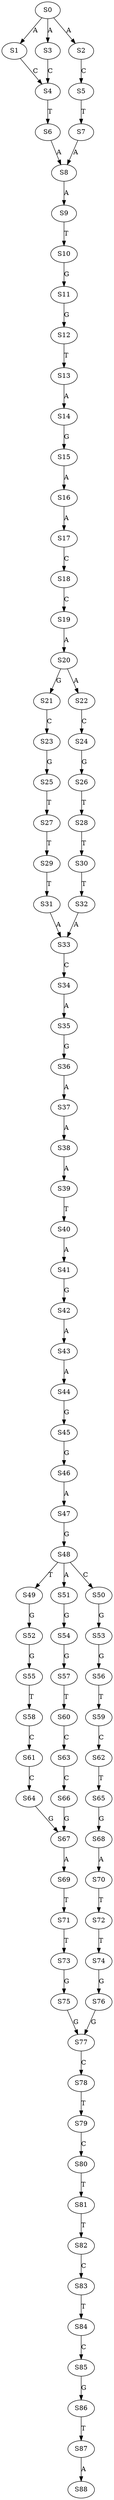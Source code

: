 strict digraph  {
	S0 -> S1 [ label = A ];
	S0 -> S2 [ label = A ];
	S0 -> S3 [ label = A ];
	S1 -> S4 [ label = C ];
	S2 -> S5 [ label = C ];
	S3 -> S4 [ label = C ];
	S4 -> S6 [ label = T ];
	S5 -> S7 [ label = T ];
	S6 -> S8 [ label = A ];
	S7 -> S8 [ label = A ];
	S8 -> S9 [ label = A ];
	S9 -> S10 [ label = T ];
	S10 -> S11 [ label = G ];
	S11 -> S12 [ label = G ];
	S12 -> S13 [ label = T ];
	S13 -> S14 [ label = A ];
	S14 -> S15 [ label = G ];
	S15 -> S16 [ label = A ];
	S16 -> S17 [ label = A ];
	S17 -> S18 [ label = C ];
	S18 -> S19 [ label = C ];
	S19 -> S20 [ label = A ];
	S20 -> S21 [ label = G ];
	S20 -> S22 [ label = A ];
	S21 -> S23 [ label = C ];
	S22 -> S24 [ label = C ];
	S23 -> S25 [ label = G ];
	S24 -> S26 [ label = G ];
	S25 -> S27 [ label = T ];
	S26 -> S28 [ label = T ];
	S27 -> S29 [ label = T ];
	S28 -> S30 [ label = T ];
	S29 -> S31 [ label = T ];
	S30 -> S32 [ label = T ];
	S31 -> S33 [ label = A ];
	S32 -> S33 [ label = A ];
	S33 -> S34 [ label = C ];
	S34 -> S35 [ label = A ];
	S35 -> S36 [ label = G ];
	S36 -> S37 [ label = A ];
	S37 -> S38 [ label = A ];
	S38 -> S39 [ label = A ];
	S39 -> S40 [ label = T ];
	S40 -> S41 [ label = A ];
	S41 -> S42 [ label = G ];
	S42 -> S43 [ label = A ];
	S43 -> S44 [ label = A ];
	S44 -> S45 [ label = G ];
	S45 -> S46 [ label = G ];
	S46 -> S47 [ label = A ];
	S47 -> S48 [ label = G ];
	S48 -> S49 [ label = T ];
	S48 -> S50 [ label = C ];
	S48 -> S51 [ label = A ];
	S49 -> S52 [ label = G ];
	S50 -> S53 [ label = G ];
	S51 -> S54 [ label = G ];
	S52 -> S55 [ label = G ];
	S53 -> S56 [ label = G ];
	S54 -> S57 [ label = G ];
	S55 -> S58 [ label = T ];
	S56 -> S59 [ label = T ];
	S57 -> S60 [ label = T ];
	S58 -> S61 [ label = C ];
	S59 -> S62 [ label = C ];
	S60 -> S63 [ label = C ];
	S61 -> S64 [ label = C ];
	S62 -> S65 [ label = T ];
	S63 -> S66 [ label = C ];
	S64 -> S67 [ label = G ];
	S65 -> S68 [ label = G ];
	S66 -> S67 [ label = G ];
	S67 -> S69 [ label = A ];
	S68 -> S70 [ label = A ];
	S69 -> S71 [ label = T ];
	S70 -> S72 [ label = T ];
	S71 -> S73 [ label = T ];
	S72 -> S74 [ label = T ];
	S73 -> S75 [ label = G ];
	S74 -> S76 [ label = G ];
	S75 -> S77 [ label = G ];
	S76 -> S77 [ label = G ];
	S77 -> S78 [ label = C ];
	S78 -> S79 [ label = T ];
	S79 -> S80 [ label = C ];
	S80 -> S81 [ label = T ];
	S81 -> S82 [ label = T ];
	S82 -> S83 [ label = C ];
	S83 -> S84 [ label = T ];
	S84 -> S85 [ label = C ];
	S85 -> S86 [ label = G ];
	S86 -> S87 [ label = T ];
	S87 -> S88 [ label = A ];
}
